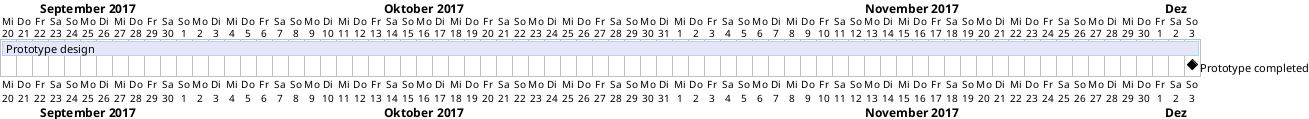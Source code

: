 {
  "sha1": "n8qt47hcujqjn21hr50gkpuoj6h6kgc",
  "insertion": {
    "when": "2024-06-04T17:28:38.273Z",
    "url": "https://stackoverflow.com/questions/66087145/calendar-locale-german-for-plantuml-gantt-diagrams",
    "user": "plantuml@gmail.com"
  }
}
@startgantt
Language DE
Project starts the 20th of september 2017
[Prototype design] as [TASK1] lasts 75 days
[TASK1] is colored in Lavender/LightBlue
[Prototype completed] happens at [TASK1]'s end
@endgantt
